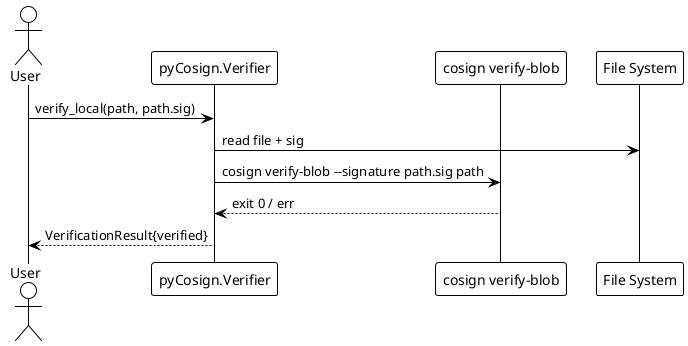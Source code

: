 @startuml Seq_Verifier_V1
!theme plain
actor User
participant Verifier      as "pyCosign.Verifier"
participant CosignCLI     as "cosign verify-blob"
participant FS            as "File System"

User -> Verifier : verify_local(path, path.sig)
Verifier -> FS : read file + sig
Verifier -> CosignCLI : cosign verify-blob --signature path.sig path
CosignCLI --> Verifier : exit 0 / err
Verifier --> User : VerificationResult{verified}
@enduml

